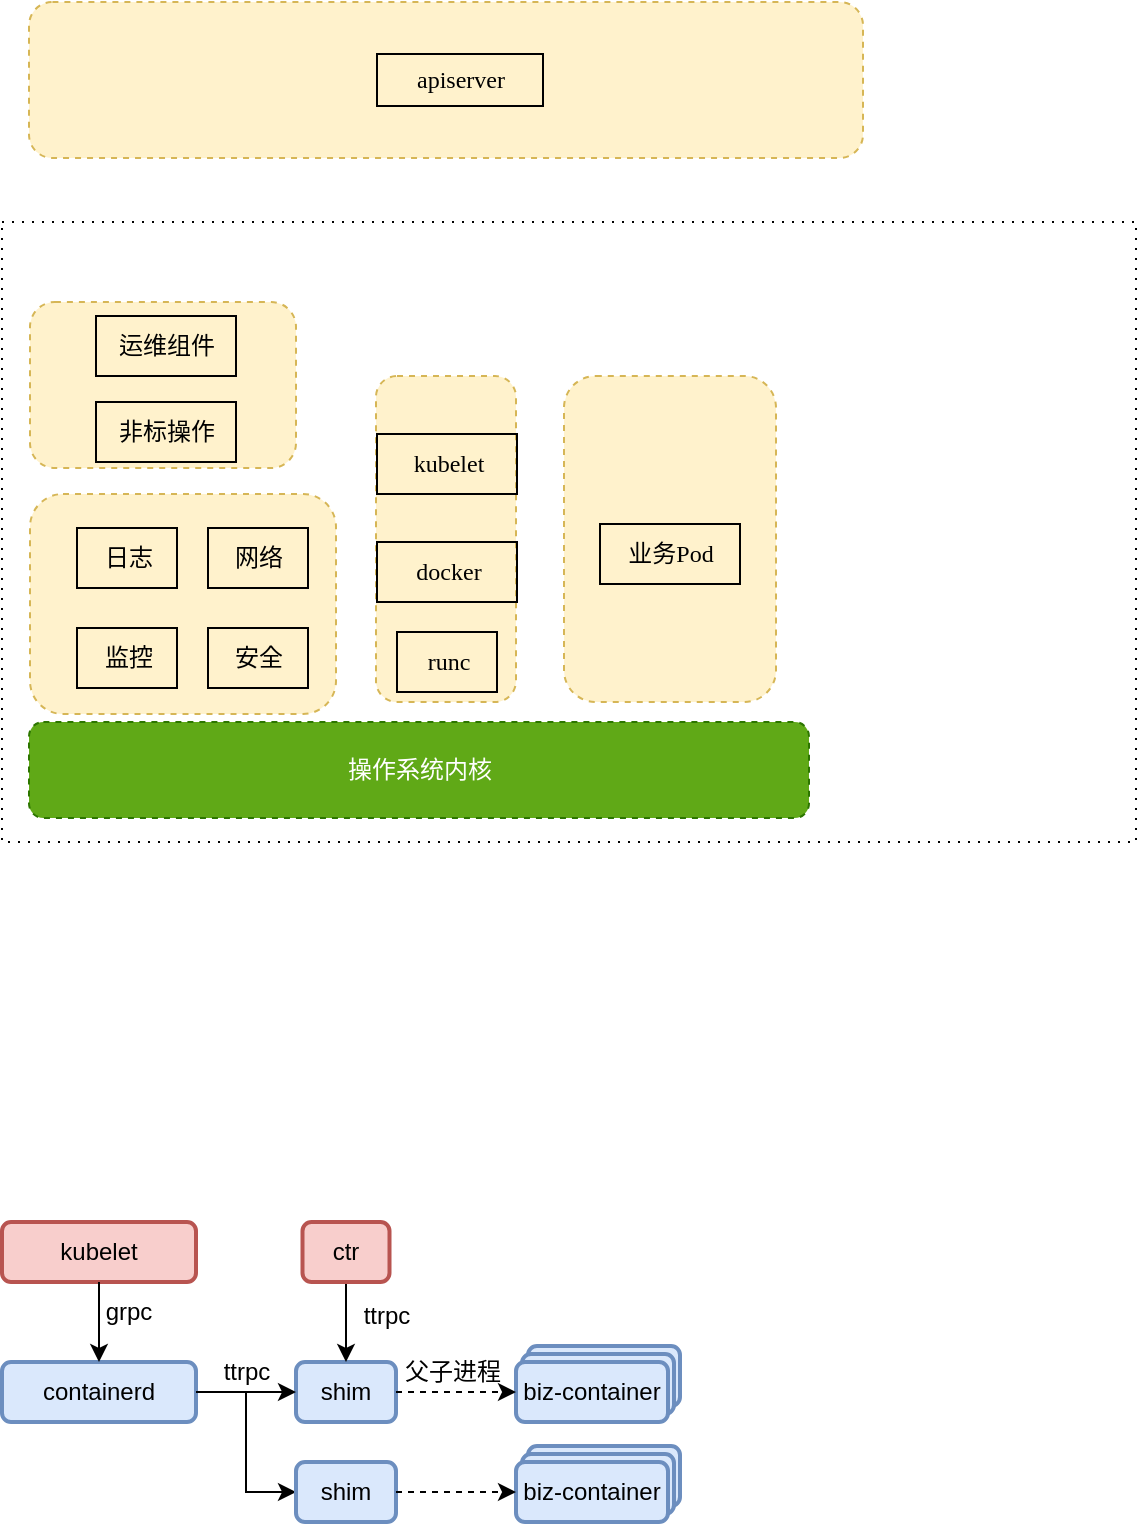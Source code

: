 <mxfile version="20.8.3" type="github">
  <diagram id="cJuy4rX8pp-478NlME3G" name="第 1 页">
    <mxGraphModel dx="1242" dy="742" grid="1" gridSize="10" guides="1" tooltips="1" connect="1" arrows="1" fold="1" page="1" pageScale="1" pageWidth="827" pageHeight="1169" math="0" shadow="0">
      <root>
        <mxCell id="0" />
        <mxCell id="1" parent="0" />
        <mxCell id="cF7I4DhwhSZbUbIOP7T6-1" value="" style="rounded=1;whiteSpace=wrap;html=1;dashed=1;fillColor=#fff2cc;strokeColor=#d6b656;" vertex="1" parent="1">
          <mxGeometry x="146.5" y="270" width="417" height="78" as="geometry" />
        </mxCell>
        <mxCell id="cF7I4DhwhSZbUbIOP7T6-3" value="apiserver" style="text;html=1;align=center;verticalAlign=middle;resizable=0;points=[];autosize=1;strokeColor=default;fillColor=none;fontFamily=source code pro;" vertex="1" parent="1">
          <mxGeometry x="320.5" y="296" width="83" height="26" as="geometry" />
        </mxCell>
        <mxCell id="cF7I4DhwhSZbUbIOP7T6-4" value="" style="rounded=0;whiteSpace=wrap;html=1;dashed=1;fontFamily=source code pro;dashPattern=1 4;" vertex="1" parent="1">
          <mxGeometry x="133" y="380" width="567" height="310" as="geometry" />
        </mxCell>
        <mxCell id="cF7I4DhwhSZbUbIOP7T6-6" value="操作系统内核" style="rounded=1;whiteSpace=wrap;html=1;dashed=1;fillColor=#60a917;strokeColor=#2D7600;fontColor=#ffffff;" vertex="1" parent="1">
          <mxGeometry x="146.5" y="630" width="390" height="48" as="geometry" />
        </mxCell>
        <mxCell id="cF7I4DhwhSZbUbIOP7T6-9" value="" style="rounded=1;whiteSpace=wrap;html=1;dashed=1;fillColor=#fff2cc;strokeColor=#d6b656;" vertex="1" parent="1">
          <mxGeometry x="320" y="457" width="70" height="163" as="geometry" />
        </mxCell>
        <mxCell id="cF7I4DhwhSZbUbIOP7T6-10" value="" style="rounded=1;whiteSpace=wrap;html=1;dashed=1;fillColor=#fff2cc;strokeColor=#d6b656;" vertex="1" parent="1">
          <mxGeometry x="414" y="457" width="106" height="163" as="geometry" />
        </mxCell>
        <mxCell id="cF7I4DhwhSZbUbIOP7T6-12" value="" style="rounded=1;whiteSpace=wrap;html=1;dashed=1;fillColor=#fff2cc;strokeColor=#d6b656;" vertex="1" parent="1">
          <mxGeometry x="147" y="516" width="153" height="110" as="geometry" />
        </mxCell>
        <mxCell id="cF7I4DhwhSZbUbIOP7T6-13" value="" style="rounded=1;whiteSpace=wrap;html=1;dashed=1;fillColor=#fff2cc;strokeColor=#d6b656;" vertex="1" parent="1">
          <mxGeometry x="147" y="420" width="133" height="83" as="geometry" />
        </mxCell>
        <mxCell id="cF7I4DhwhSZbUbIOP7T6-14" value="kubelet" style="text;html=1;align=center;verticalAlign=middle;resizable=0;points=[];autosize=1;strokeColor=default;fillColor=none;fontFamily=source code pro;" vertex="1" parent="1">
          <mxGeometry x="320.5" y="486" width="70" height="30" as="geometry" />
        </mxCell>
        <mxCell id="cF7I4DhwhSZbUbIOP7T6-15" value="docker" style="text;html=1;align=center;verticalAlign=middle;resizable=0;points=[];autosize=1;strokeColor=default;fillColor=none;fontFamily=source code pro;" vertex="1" parent="1">
          <mxGeometry x="320.5" y="540" width="70" height="30" as="geometry" />
        </mxCell>
        <mxCell id="cF7I4DhwhSZbUbIOP7T6-16" value="runc" style="text;html=1;align=center;verticalAlign=middle;resizable=0;points=[];autosize=1;strokeColor=default;fillColor=none;fontFamily=source code pro;" vertex="1" parent="1">
          <mxGeometry x="330.5" y="585" width="50" height="30" as="geometry" />
        </mxCell>
        <mxCell id="cF7I4DhwhSZbUbIOP7T6-17" value="业务Pod" style="text;html=1;align=center;verticalAlign=middle;resizable=0;points=[];autosize=1;strokeColor=default;fillColor=none;fontFamily=source code pro;" vertex="1" parent="1">
          <mxGeometry x="432" y="531" width="70" height="30" as="geometry" />
        </mxCell>
        <mxCell id="cF7I4DhwhSZbUbIOP7T6-18" value="日志" style="text;html=1;align=center;verticalAlign=middle;resizable=0;points=[];autosize=1;strokeColor=default;fillColor=none;fontFamily=source code pro;" vertex="1" parent="1">
          <mxGeometry x="170.5" y="533" width="50" height="30" as="geometry" />
        </mxCell>
        <mxCell id="cF7I4DhwhSZbUbIOP7T6-19" value="网络" style="text;html=1;align=center;verticalAlign=middle;resizable=0;points=[];autosize=1;strokeColor=default;fillColor=none;fontFamily=source code pro;" vertex="1" parent="1">
          <mxGeometry x="236" y="533" width="50" height="30" as="geometry" />
        </mxCell>
        <mxCell id="cF7I4DhwhSZbUbIOP7T6-20" value="监控" style="text;html=1;align=center;verticalAlign=middle;resizable=0;points=[];autosize=1;strokeColor=default;fillColor=none;fontFamily=source code pro;" vertex="1" parent="1">
          <mxGeometry x="170.5" y="583" width="50" height="30" as="geometry" />
        </mxCell>
        <mxCell id="cF7I4DhwhSZbUbIOP7T6-21" value="安全" style="text;html=1;align=center;verticalAlign=middle;resizable=0;points=[];autosize=1;strokeColor=default;fillColor=none;fontFamily=source code pro;" vertex="1" parent="1">
          <mxGeometry x="236" y="583" width="50" height="30" as="geometry" />
        </mxCell>
        <mxCell id="cF7I4DhwhSZbUbIOP7T6-22" value="运维组件" style="text;html=1;align=center;verticalAlign=middle;resizable=0;points=[];autosize=1;strokeColor=default;fillColor=none;fontFamily=source code pro;" vertex="1" parent="1">
          <mxGeometry x="180" y="427" width="70" height="30" as="geometry" />
        </mxCell>
        <mxCell id="cF7I4DhwhSZbUbIOP7T6-23" value="非标操作" style="text;html=1;align=center;verticalAlign=middle;resizable=0;points=[];autosize=1;strokeColor=default;fillColor=none;fontFamily=source code pro;" vertex="1" parent="1">
          <mxGeometry x="180" y="470" width="70" height="30" as="geometry" />
        </mxCell>
        <mxCell id="cF7I4DhwhSZbUbIOP7T6-24" value="kubelet" style="rounded=1;whiteSpace=wrap;html=1;fillColor=#f8cecc;strokeColor=#b85450;strokeWidth=2;" vertex="1" parent="1">
          <mxGeometry x="133" y="880" width="97" height="30" as="geometry" />
        </mxCell>
        <mxCell id="cF7I4DhwhSZbUbIOP7T6-46" style="edgeStyle=orthogonalEdgeStyle;rounded=0;orthogonalLoop=1;jettySize=auto;html=1;exitX=1;exitY=0.5;exitDx=0;exitDy=0;entryX=0;entryY=0.5;entryDx=0;entryDy=0;fontFamily=Helvetica;fontColor=#000000;" edge="1" parent="1" source="cF7I4DhwhSZbUbIOP7T6-25" target="cF7I4DhwhSZbUbIOP7T6-41">
          <mxGeometry relative="1" as="geometry" />
        </mxCell>
        <mxCell id="cF7I4DhwhSZbUbIOP7T6-25" value="containerd" style="rounded=1;whiteSpace=wrap;html=1;fillColor=#dae8fc;strokeColor=#6c8ebf;strokeWidth=2;" vertex="1" parent="1">
          <mxGeometry x="133" y="950" width="97" height="30" as="geometry" />
        </mxCell>
        <mxCell id="cF7I4DhwhSZbUbIOP7T6-26" value="" style="endArrow=classic;html=1;rounded=0;fontFamily=source code pro;fontColor=#000000;exitX=0.5;exitY=1;exitDx=0;exitDy=0;entryX=0.5;entryY=0;entryDx=0;entryDy=0;" edge="1" parent="1" source="cF7I4DhwhSZbUbIOP7T6-24" target="cF7I4DhwhSZbUbIOP7T6-25">
          <mxGeometry width="50" height="50" relative="1" as="geometry">
            <mxPoint x="360" y="930" as="sourcePoint" />
            <mxPoint x="410" y="880" as="targetPoint" />
          </mxGeometry>
        </mxCell>
        <mxCell id="cF7I4DhwhSZbUbIOP7T6-27" value="shim" style="rounded=1;whiteSpace=wrap;html=1;fillColor=#dae8fc;strokeColor=#6c8ebf;strokeWidth=2;" vertex="1" parent="1">
          <mxGeometry x="280" y="950" width="50" height="30" as="geometry" />
        </mxCell>
        <mxCell id="cF7I4DhwhSZbUbIOP7T6-28" value="grpc" style="text;html=1;align=center;verticalAlign=middle;resizable=0;points=[];autosize=1;strokeColor=none;fillColor=none;fontFamily=Helvetica;fontColor=#000000;" vertex="1" parent="1">
          <mxGeometry x="170.5" y="910" width="50" height="30" as="geometry" />
        </mxCell>
        <mxCell id="cF7I4DhwhSZbUbIOP7T6-29" value="biz-container" style="rounded=1;whiteSpace=wrap;html=1;fillColor=#dae8fc;strokeColor=#6c8ebf;strokeWidth=2;" vertex="1" parent="1">
          <mxGeometry x="396" y="942" width="76" height="30" as="geometry" />
        </mxCell>
        <mxCell id="cF7I4DhwhSZbUbIOP7T6-30" value="biz-container" style="rounded=1;whiteSpace=wrap;html=1;fillColor=#dae8fc;strokeColor=#6c8ebf;strokeWidth=2;" vertex="1" parent="1">
          <mxGeometry x="393" y="946" width="76" height="30" as="geometry" />
        </mxCell>
        <mxCell id="cF7I4DhwhSZbUbIOP7T6-31" value="biz-container" style="rounded=1;whiteSpace=wrap;html=1;fillColor=#dae8fc;strokeColor=#6c8ebf;strokeWidth=2;" vertex="1" parent="1">
          <mxGeometry x="390" y="950" width="76" height="30" as="geometry" />
        </mxCell>
        <mxCell id="cF7I4DhwhSZbUbIOP7T6-32" value="" style="endArrow=classic;html=1;rounded=0;fontFamily=Helvetica;fontColor=#000000;exitX=1;exitY=0.5;exitDx=0;exitDy=0;entryX=0;entryY=0.5;entryDx=0;entryDy=0;dashed=1;" edge="1" parent="1" source="cF7I4DhwhSZbUbIOP7T6-27" target="cF7I4DhwhSZbUbIOP7T6-31">
          <mxGeometry width="50" height="50" relative="1" as="geometry">
            <mxPoint x="360" y="920" as="sourcePoint" />
            <mxPoint x="410" y="870" as="targetPoint" />
          </mxGeometry>
        </mxCell>
        <mxCell id="cF7I4DhwhSZbUbIOP7T6-35" value="父子进程" style="text;html=1;align=center;verticalAlign=middle;resizable=0;points=[];autosize=1;strokeColor=none;fillColor=none;fontFamily=Helvetica;fontColor=#000000;" vertex="1" parent="1">
          <mxGeometry x="323" y="940" width="70" height="30" as="geometry" />
        </mxCell>
        <mxCell id="cF7I4DhwhSZbUbIOP7T6-36" value="" style="endArrow=classic;html=1;rounded=0;fontFamily=Helvetica;fontColor=#000000;exitX=1;exitY=0.5;exitDx=0;exitDy=0;entryX=0;entryY=0.5;entryDx=0;entryDy=0;" edge="1" parent="1" source="cF7I4DhwhSZbUbIOP7T6-25" target="cF7I4DhwhSZbUbIOP7T6-27">
          <mxGeometry width="50" height="50" relative="1" as="geometry">
            <mxPoint x="360" y="920" as="sourcePoint" />
            <mxPoint x="410" y="870" as="targetPoint" />
          </mxGeometry>
        </mxCell>
        <mxCell id="cF7I4DhwhSZbUbIOP7T6-37" value="ttrpc" style="text;html=1;align=center;verticalAlign=middle;resizable=0;points=[];autosize=1;strokeColor=none;fillColor=none;fontFamily=Helvetica;fontColor=#000000;" vertex="1" parent="1">
          <mxGeometry x="230" y="940" width="50" height="30" as="geometry" />
        </mxCell>
        <mxCell id="cF7I4DhwhSZbUbIOP7T6-39" style="edgeStyle=orthogonalEdgeStyle;rounded=0;orthogonalLoop=1;jettySize=auto;html=1;exitX=0.5;exitY=1;exitDx=0;exitDy=0;entryX=0.5;entryY=0;entryDx=0;entryDy=0;fontFamily=Helvetica;fontColor=#000000;" edge="1" parent="1" source="cF7I4DhwhSZbUbIOP7T6-38" target="cF7I4DhwhSZbUbIOP7T6-27">
          <mxGeometry relative="1" as="geometry" />
        </mxCell>
        <mxCell id="cF7I4DhwhSZbUbIOP7T6-38" value="ctr" style="rounded=1;whiteSpace=wrap;html=1;fillColor=#f8cecc;strokeColor=#b85450;strokeWidth=2;" vertex="1" parent="1">
          <mxGeometry x="283.25" y="880" width="43.5" height="30" as="geometry" />
        </mxCell>
        <mxCell id="cF7I4DhwhSZbUbIOP7T6-40" value="ttrpc" style="text;html=1;align=center;verticalAlign=middle;resizable=0;points=[];autosize=1;strokeColor=none;fillColor=none;fontFamily=Helvetica;fontColor=#000000;" vertex="1" parent="1">
          <mxGeometry x="300" y="912" width="50" height="30" as="geometry" />
        </mxCell>
        <mxCell id="cF7I4DhwhSZbUbIOP7T6-41" value="shim" style="rounded=1;whiteSpace=wrap;html=1;fillColor=#dae8fc;strokeColor=#6c8ebf;strokeWidth=2;" vertex="1" parent="1">
          <mxGeometry x="280" y="1000" width="50" height="30" as="geometry" />
        </mxCell>
        <mxCell id="cF7I4DhwhSZbUbIOP7T6-42" value="biz-container" style="rounded=1;whiteSpace=wrap;html=1;fillColor=#dae8fc;strokeColor=#6c8ebf;strokeWidth=2;" vertex="1" parent="1">
          <mxGeometry x="396" y="992" width="76" height="30" as="geometry" />
        </mxCell>
        <mxCell id="cF7I4DhwhSZbUbIOP7T6-43" value="biz-container" style="rounded=1;whiteSpace=wrap;html=1;fillColor=#dae8fc;strokeColor=#6c8ebf;strokeWidth=2;" vertex="1" parent="1">
          <mxGeometry x="393" y="996" width="76" height="30" as="geometry" />
        </mxCell>
        <mxCell id="cF7I4DhwhSZbUbIOP7T6-44" value="biz-container" style="rounded=1;whiteSpace=wrap;html=1;fillColor=#dae8fc;strokeColor=#6c8ebf;strokeWidth=2;" vertex="1" parent="1">
          <mxGeometry x="390" y="1000" width="76" height="30" as="geometry" />
        </mxCell>
        <mxCell id="cF7I4DhwhSZbUbIOP7T6-45" value="" style="endArrow=classic;html=1;rounded=0;fontFamily=Helvetica;fontColor=#000000;entryX=0;entryY=0.5;entryDx=0;entryDy=0;exitX=1;exitY=0.5;exitDx=0;exitDy=0;dashed=1;" edge="1" parent="1" source="cF7I4DhwhSZbUbIOP7T6-41" target="cF7I4DhwhSZbUbIOP7T6-44">
          <mxGeometry width="50" height="50" relative="1" as="geometry">
            <mxPoint x="360" y="920" as="sourcePoint" />
            <mxPoint x="410" y="870" as="targetPoint" />
          </mxGeometry>
        </mxCell>
      </root>
    </mxGraphModel>
  </diagram>
</mxfile>
